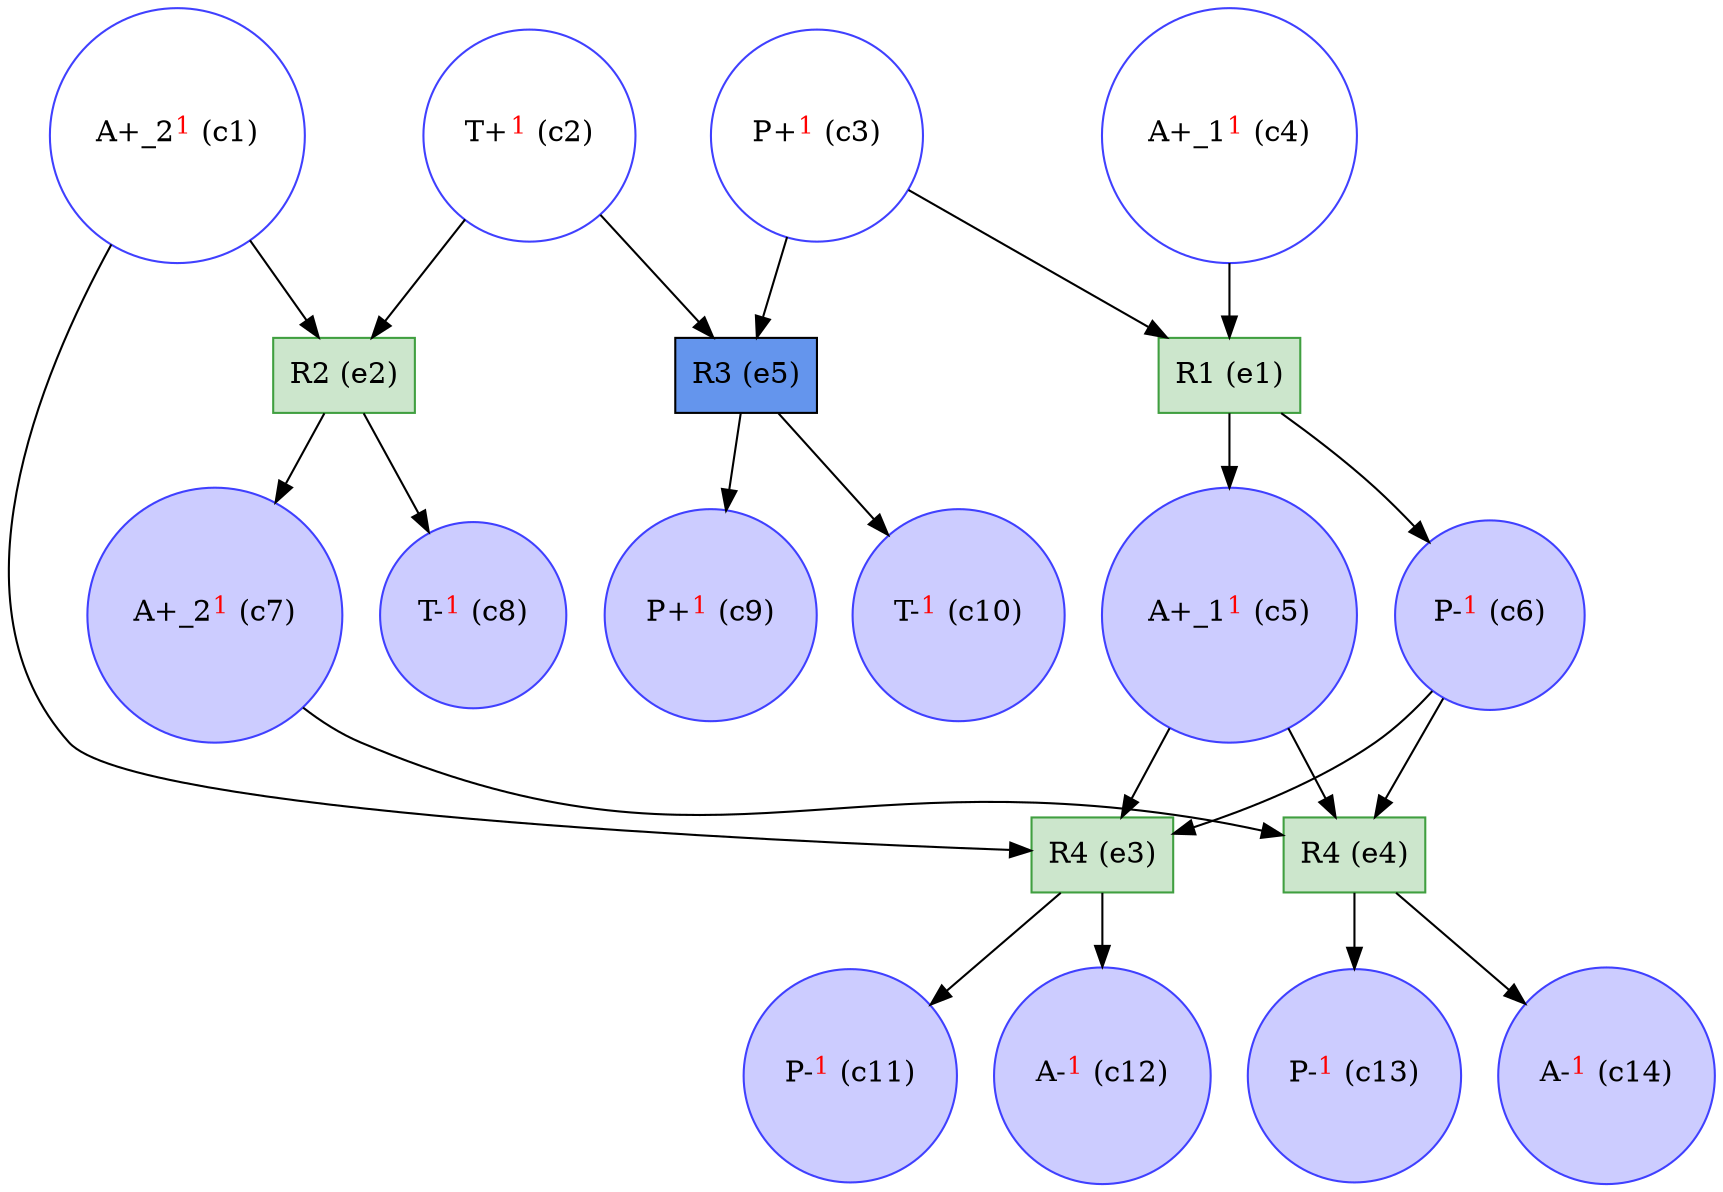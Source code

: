 digraph test {
  c1 -> e3;
  c1 -> e2;
  c2 -> e5;
  c2 -> e2;
  c3 -> e5;
  c3 -> e1;
  c4 -> e1;
  e1 -> c5;
  c5 -> e4;
  c5 -> e3;
  e1 -> c6;
  c6 -> e4;
  c6 -> e3;
  e2 -> c7;
  c7 -> e4;
  e2 -> c8;
  e5 -> c9;
  e5 -> c10;
  e3 -> c11;
  e3 -> c12;
  e4 -> c13;
  e4 -> c14;
  c1 [color="#4040ff" fillcolor="transparent" label= <A+_2<FONT COLOR="red"><SUP>1</SUP></FONT>&nbsp;(c1)> shape=circle style=filled];
  c2 [color="#4040ff" fillcolor="transparent" label= <T+<FONT COLOR="red"><SUP>1</SUP></FONT>&nbsp;(c2)> shape=circle style=filled];
  c3 [color="#4040ff" fillcolor="transparent" label= <P+<FONT COLOR="red"><SUP>1</SUP></FONT>&nbsp;(c3)> shape=circle style=filled];
  c4 [color="#4040ff" fillcolor="transparent" label= <A+_1<FONT COLOR="red"><SUP>1</SUP></FONT>&nbsp;(c4)> shape=circle style=filled];
  c5 [color="#4040ff" fillcolor="#ccccff" label= <A+_1<FONT COLOR="red"><SUP>1</SUP></FONT>&nbsp;(c5)> shape=circle style=filled];
  c6 [color="#4040ff" fillcolor="#ccccff" label= <P-<FONT COLOR="red"><SUP>1</SUP></FONT>&nbsp;(c6)> shape=circle style=filled];
  c7 [color="#4040ff" fillcolor="#ccccff" label= <A+_2<FONT COLOR="red"><SUP>1</SUP></FONT>&nbsp;(c7)> shape=circle style=filled];
  c8 [color="#4040ff" fillcolor="#ccccff" label= <T-<FONT COLOR="red"><SUP>1</SUP></FONT>&nbsp;(c8)> shape=circle style=filled];
  c9 [color="#4040ff" fillcolor="#ccccff" label= <P+<FONT COLOR="red"><SUP>1</SUP></FONT>&nbsp;(c9)> shape=circle style=filled];
  c10 [color="#4040ff" fillcolor="#ccccff" label= <T-<FONT COLOR="red"><SUP>1</SUP></FONT>&nbsp;(c10)> shape=circle style=filled];
  c11 [color="#4040ff" fillcolor="#ccccff" label= <P-<FONT COLOR="red"><SUP>1</SUP></FONT>&nbsp;(c11)> shape=circle style=filled];
  c12 [color="#4040ff" fillcolor="#ccccff" label= <A-<FONT COLOR="red"><SUP>1</SUP></FONT>&nbsp;(c12)> shape=circle style=filled];
  c13 [color="#4040ff" fillcolor="#ccccff" label= <P-<FONT COLOR="red"><SUP>1</SUP></FONT>&nbsp;(c13)> shape=circle style=filled];
  c14 [color="#4040ff" fillcolor="#ccccff" label= <A-<FONT COLOR="red"><SUP>1</SUP></FONT>&nbsp;(c14)> shape=circle style=filled];
  e1 [color="#409f40" fillcolor="#cce6cc" label="R1 (e1)" shape=box style=filled];
  e2 [color="#409f40" fillcolor="#cce6cc" label="R2 (e2)" shape=box style=filled];
  e3 [color="#409f40" fillcolor="#cce6cc" label="R4 (e3)" shape=box style=filled];
  e4 [color="#409f40" fillcolor="#cce6cc" label="R4 (e4)" shape=box style=filled];
  e5 [color=black fillcolor=cornflowerblue label="R3 (e5)" shape=box style=filled];
}
